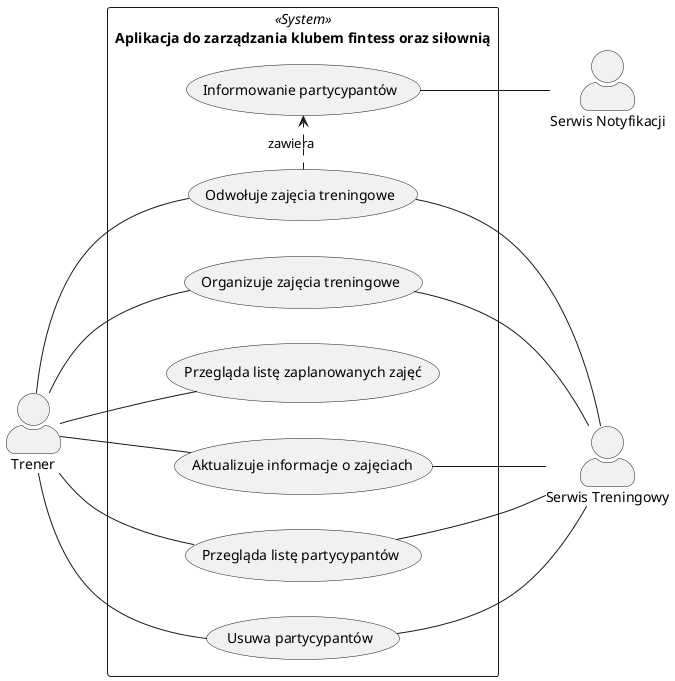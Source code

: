 @startuml
'https://plantuml.com/use-case-diagram

skinparam actorStyle awesome
left to right direction

actor "Trener" as User
actor "Serwis Treningowy" as TrainingsServiceAPI
actor "Serwis Notyfikacji" as NotificationServiceAPI

rectangle "Aplikacja do zarządzania klubem fintess oraz siłownią" as GymManagementApp <<System>> {
    usecase "Organizuje zajęcia treningowe" as TrainingScheduling
    usecase "Odwołuje zajęcia treningowe" as TrainingsCancellation
    usecase "Przegląda listę zaplanowanych zajęć" as ScheduledTrainings
    usecase "Aktualizuje informacje o zajęciach" as TrainingUpdate
    usecase "Przegląda listę partycypantów" as ParticipantsList
    usecase "Usuwa partycypantów" as ParticipantsCleanup
    usecase "Informowanie partycypantów" as ParticipantsNotification
}

User -- TrainingScheduling
User -- TrainingsCancellation
TrainingsCancellation .> ParticipantsNotification : zawiera
User -- ScheduledTrainings
User -- TrainingUpdate
User -- ParticipantsCleanup
User -- ParticipantsList

ParticipantsNotification -- NotificationServiceAPI

TrainingScheduling -- TrainingsServiceAPI
TrainingsCancellation -- TrainingsServiceAPI
TrainingUpdate -- TrainingsServiceAPI
ParticipantsCleanup -- TrainingsServiceAPI
ParticipantsList -- TrainingsServiceAPI

@enduml
